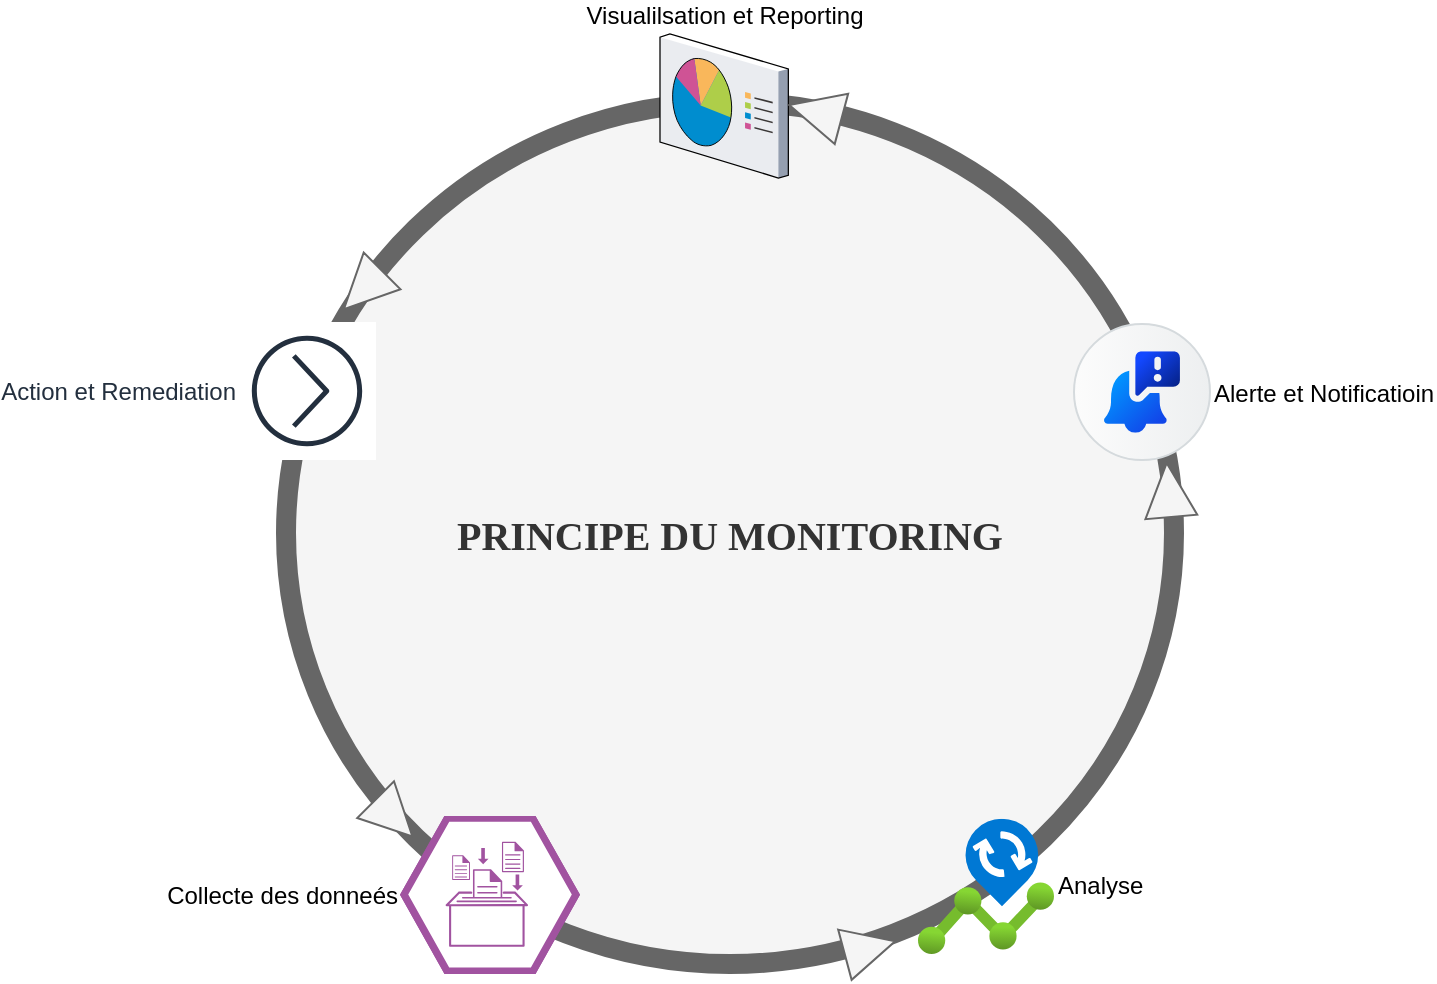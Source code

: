 <mxfile>
    <diagram id="Vf3k0Wa6zoAeZ-UKEyPH" name="Page-1">
        <mxGraphModel dx="988" dy="618" grid="0" gridSize="10" guides="1" tooltips="1" connect="1" arrows="1" fold="1" page="1" pageScale="1" pageWidth="850" pageHeight="1100" background="#ffffff" math="0" shadow="0">
            <root>
                <mxCell id="0"/>
                <mxCell id="1" parent="0"/>
                <mxCell id="34" value="&lt;font face=&quot;Times New Roman&quot; style=&quot;font-size: 20px;&quot;&gt;&lt;b style=&quot;&quot;&gt;PRINCIPE DU MONITORING&lt;/b&gt;&lt;/font&gt;" style="ellipse;whiteSpace=wrap;html=1;labelBackgroundColor=none;strokeWidth=10;fillColor=#f5f5f5;strokeColor=#666666;fontColor=#333333;" vertex="1" parent="1">
                    <mxGeometry x="201" y="247" width="444" height="431" as="geometry"/>
                </mxCell>
                <mxCell id="35" value="Analyse&amp;nbsp;" style="image;aspect=fixed;html=1;points=[];align=left;fontSize=12;image=img/lib/azure2/devops/Change_Analysis.svg;labelPosition=right;verticalLabelPosition=middle;verticalAlign=middle;" vertex="1" parent="1">
                    <mxGeometry x="517" y="605.32" width="68" height="67.68" as="geometry"/>
                </mxCell>
                <mxCell id="36" value="Collecte des donneés" style="verticalLabelPosition=middle;sketch=0;html=1;fillColor=#A153A0;strokeColor=#ffffff;verticalAlign=middle;align=right;points=[[0,0.5,0],[0.125,0.25,0],[0.25,0,0],[0.5,0,0],[0.75,0,0],[0.875,0.25,0],[1,0.5,0],[0.875,0.75,0],[0.75,1,0],[0.5,1,0],[0.125,0.75,0]];pointerEvents=1;shape=mxgraph.cisco_safe.compositeIcon;bgIcon=mxgraph.cisco_safe.design.blank_device;resIcon=mxgraph.cisco_safe.design.log_collector_2;labelPosition=left;" vertex="1" parent="1">
                    <mxGeometry x="258" y="604" width="90" height="79" as="geometry"/>
                </mxCell>
                <mxCell id="37" value="Alerte et Notificatioin" style="shape=mxgraph.sap.icon;labelPosition=right;verticalLabelPosition=middle;align=left;verticalAlign=middle;strokeWidth=1;strokeColor=#D5DADD;fillColor=#EDEFF0;gradientColor=#FCFCFC;gradientDirection=west;aspect=fixed;SAPIcon=SAP_Alert_Notification_service_for_SAP_BTP" vertex="1" parent="1">
                    <mxGeometry x="595" y="358" width="68" height="68" as="geometry"/>
                </mxCell>
                <mxCell id="38" value="Visualilsation et Reporting" style="verticalLabelPosition=top;sketch=0;aspect=fixed;html=1;verticalAlign=bottom;strokeColor=none;align=center;outlineConnect=0;shape=mxgraph.citrix.reporting;labelPosition=center;" vertex="1" parent="1">
                    <mxGeometry x="388" y="213" width="64.17" height="72" as="geometry"/>
                </mxCell>
                <mxCell id="40" value="Action et Remediation" style="sketch=0;outlineConnect=0;fontColor=#232F3E;gradientColor=none;strokeColor=#232F3E;fillColor=#ffffff;dashed=0;verticalLabelPosition=middle;verticalAlign=middle;align=right;html=1;fontSize=12;fontStyle=0;aspect=fixed;shape=mxgraph.aws4.resourceIcon;resIcon=mxgraph.aws4.action;labelPosition=left;" vertex="1" parent="1">
                    <mxGeometry x="177" y="357" width="69" height="69" as="geometry"/>
                </mxCell>
                <mxCell id="45" value="" style="shape=triangle;fillColor=#f5f5f5;rotation=-15;fontColor=#333333;strokeColor=#666666;" vertex="1" parent="1">
                    <mxGeometry x="480" y="657" width="26" height="26" as="geometry"/>
                </mxCell>
                <mxCell id="48" value="" style="shape=triangle;fillColor=#f5f5f5;rotation=-95;fontColor=#333333;strokeColor=#666666;" vertex="1" parent="1">
                    <mxGeometry x="629" y="428" width="27" height="26" as="geometry"/>
                </mxCell>
                <mxCell id="49" value="" style="shape=triangle;fillColor=#f5f5f5;rotation=-165;fontColor=#333333;strokeColor=#666666;" vertex="1" parent="1">
                    <mxGeometry x="452.17" y="239" width="27" height="26" as="geometry"/>
                </mxCell>
                <mxCell id="51" value="" style="shape=triangle;fillColor=#f5f5f5;rotation=-225;fontColor=#333333;strokeColor=#666666;" vertex="1" parent="1">
                    <mxGeometry x="226.0" y="328" width="27" height="26" as="geometry"/>
                </mxCell>
                <mxCell id="54" value="" style="shape=triangle;fillColor=#f5f5f5;rotation=45;fontColor=#333333;strokeColor=#666666;" vertex="1" parent="1">
                    <mxGeometry x="242" y="592.0" width="26" height="26" as="geometry"/>
                </mxCell>
            </root>
        </mxGraphModel>
    </diagram>
</mxfile>